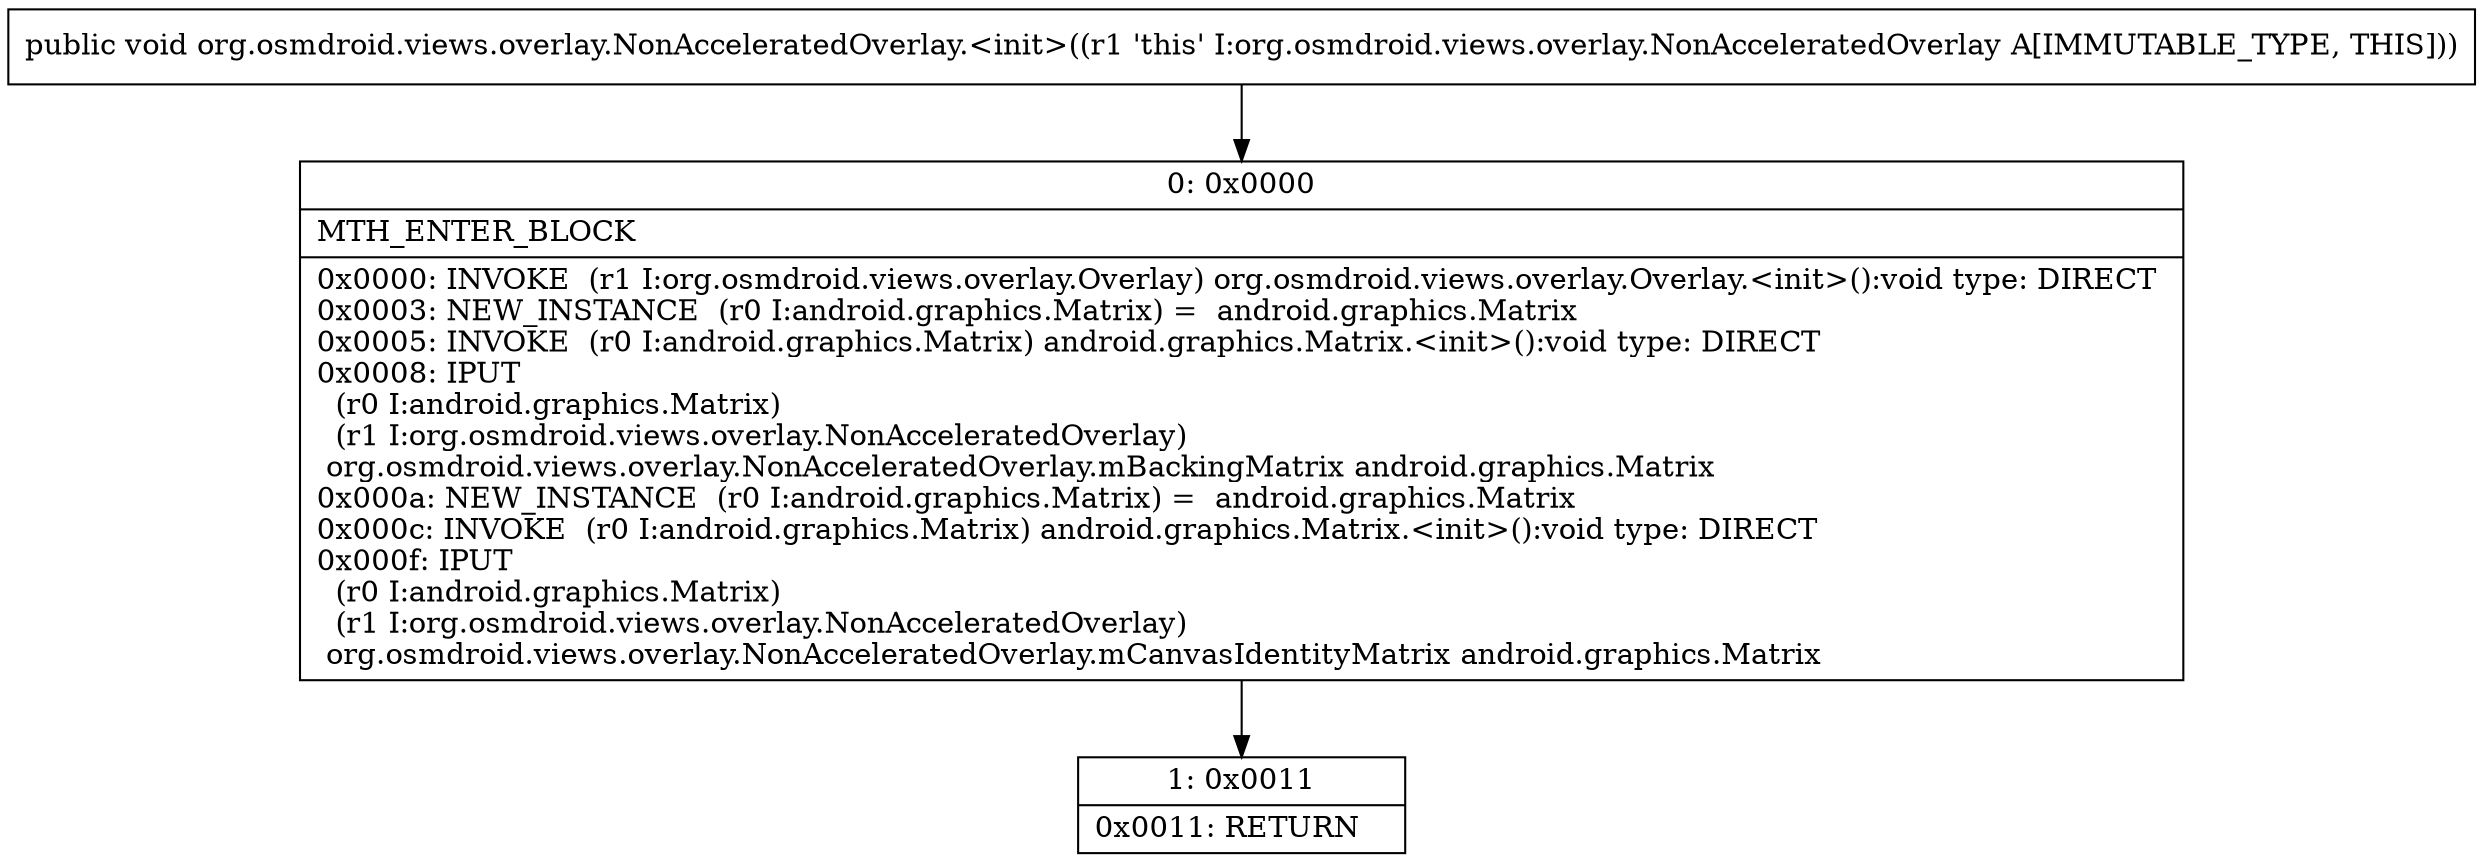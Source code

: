 digraph "CFG fororg.osmdroid.views.overlay.NonAcceleratedOverlay.\<init\>()V" {
Node_0 [shape=record,label="{0\:\ 0x0000|MTH_ENTER_BLOCK\l|0x0000: INVOKE  (r1 I:org.osmdroid.views.overlay.Overlay) org.osmdroid.views.overlay.Overlay.\<init\>():void type: DIRECT \l0x0003: NEW_INSTANCE  (r0 I:android.graphics.Matrix) =  android.graphics.Matrix \l0x0005: INVOKE  (r0 I:android.graphics.Matrix) android.graphics.Matrix.\<init\>():void type: DIRECT \l0x0008: IPUT  \l  (r0 I:android.graphics.Matrix)\l  (r1 I:org.osmdroid.views.overlay.NonAcceleratedOverlay)\l org.osmdroid.views.overlay.NonAcceleratedOverlay.mBackingMatrix android.graphics.Matrix \l0x000a: NEW_INSTANCE  (r0 I:android.graphics.Matrix) =  android.graphics.Matrix \l0x000c: INVOKE  (r0 I:android.graphics.Matrix) android.graphics.Matrix.\<init\>():void type: DIRECT \l0x000f: IPUT  \l  (r0 I:android.graphics.Matrix)\l  (r1 I:org.osmdroid.views.overlay.NonAcceleratedOverlay)\l org.osmdroid.views.overlay.NonAcceleratedOverlay.mCanvasIdentityMatrix android.graphics.Matrix \l}"];
Node_1 [shape=record,label="{1\:\ 0x0011|0x0011: RETURN   \l}"];
MethodNode[shape=record,label="{public void org.osmdroid.views.overlay.NonAcceleratedOverlay.\<init\>((r1 'this' I:org.osmdroid.views.overlay.NonAcceleratedOverlay A[IMMUTABLE_TYPE, THIS])) }"];
MethodNode -> Node_0;
Node_0 -> Node_1;
}

